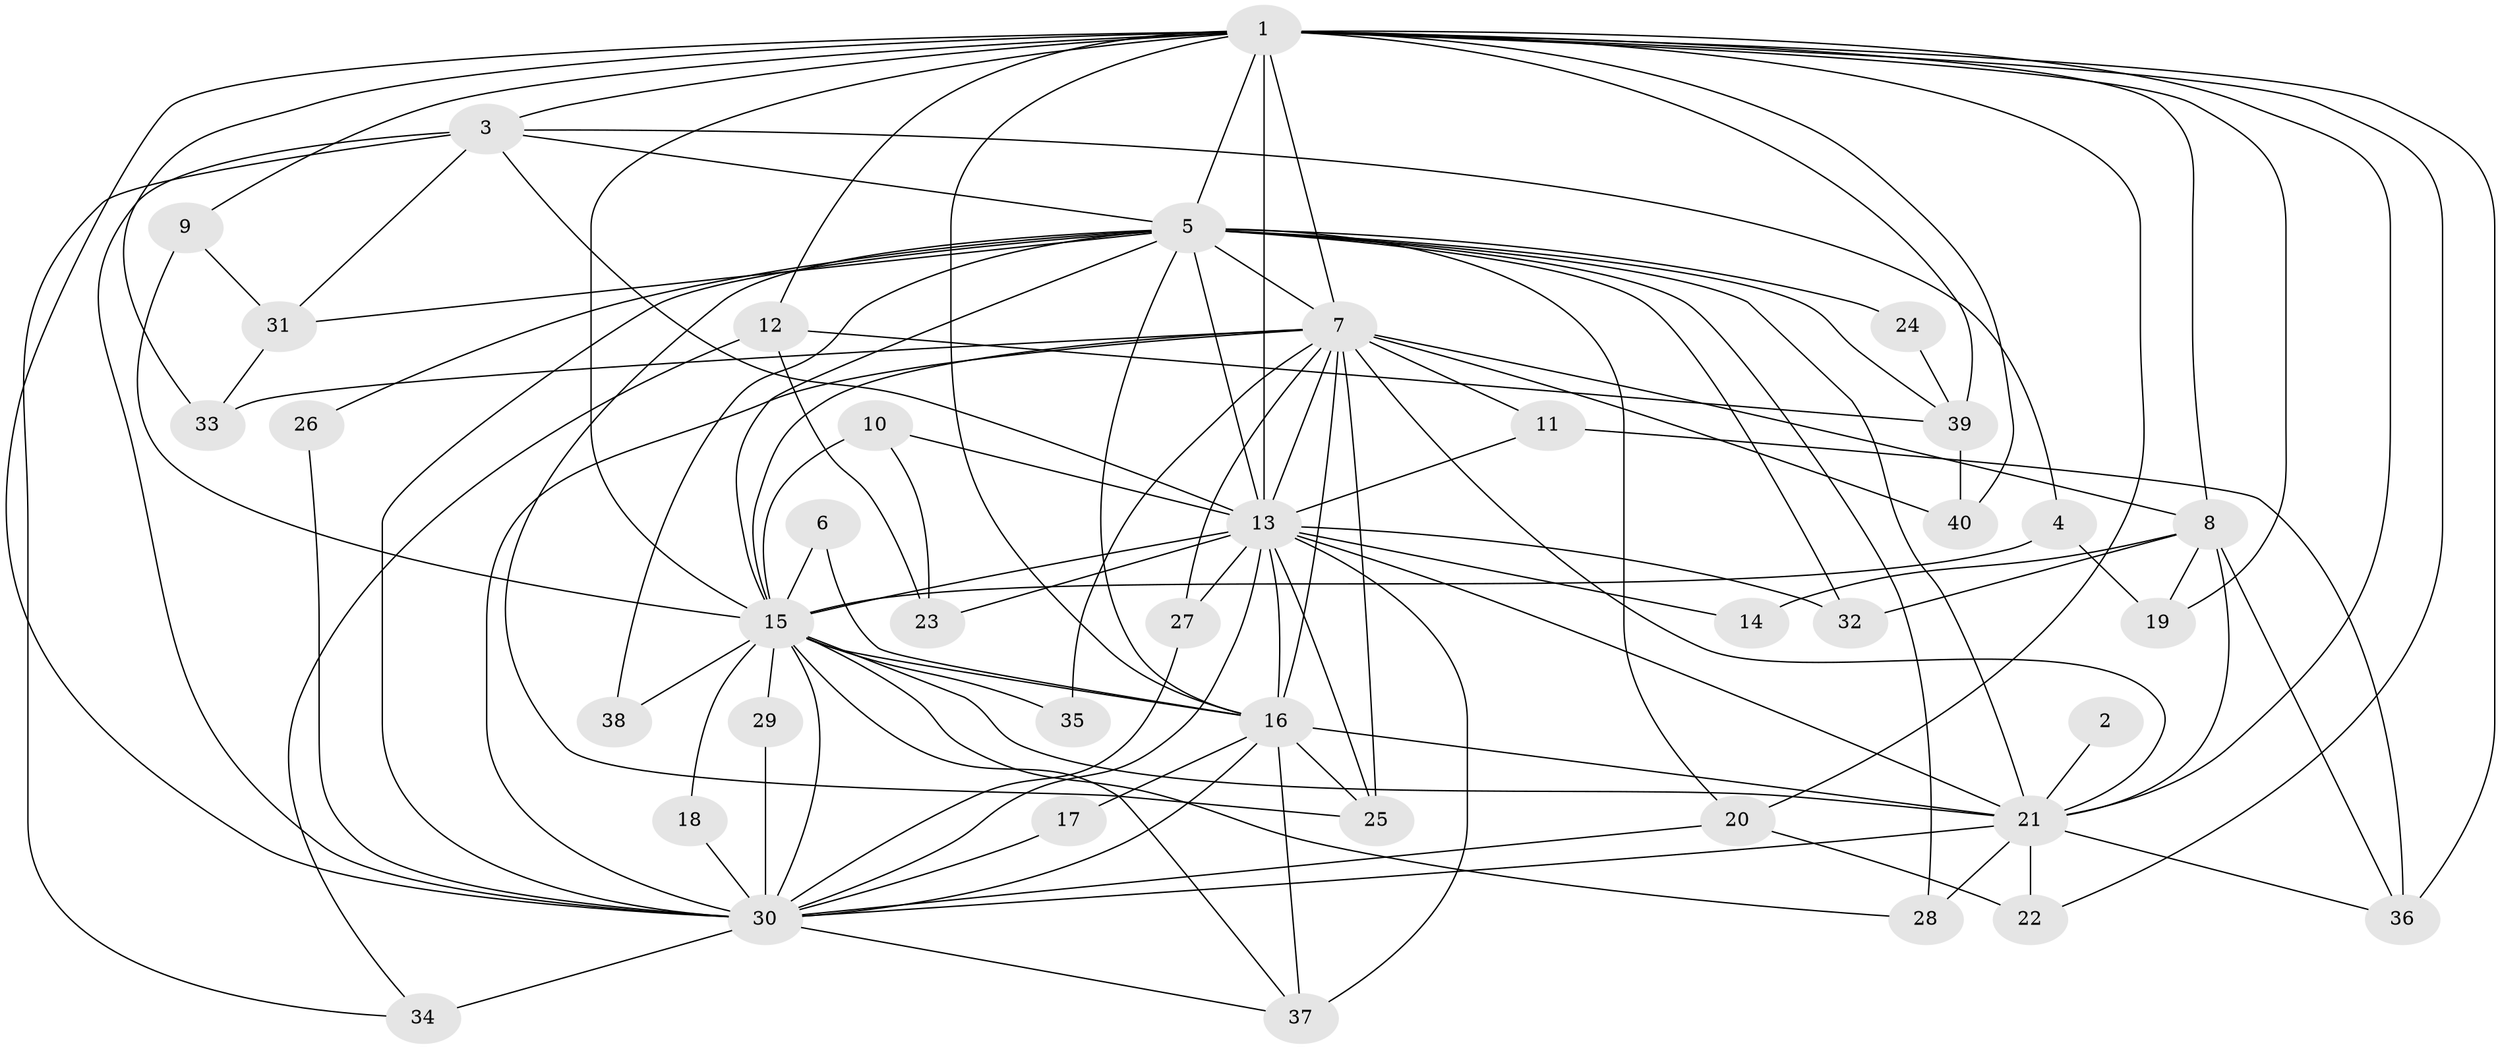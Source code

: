 // original degree distribution, {17: 0.0379746835443038, 13: 0.012658227848101266, 22: 0.02531645569620253, 24: 0.012658227848101266, 15: 0.012658227848101266, 18: 0.012658227848101266, 16: 0.012658227848101266, 4: 0.11392405063291139, 7: 0.02531645569620253, 2: 0.5189873417721519, 3: 0.20253164556962025, 5: 0.012658227848101266}
// Generated by graph-tools (version 1.1) at 2025/01/03/09/25 03:01:32]
// undirected, 40 vertices, 111 edges
graph export_dot {
graph [start="1"]
  node [color=gray90,style=filled];
  1;
  2;
  3;
  4;
  5;
  6;
  7;
  8;
  9;
  10;
  11;
  12;
  13;
  14;
  15;
  16;
  17;
  18;
  19;
  20;
  21;
  22;
  23;
  24;
  25;
  26;
  27;
  28;
  29;
  30;
  31;
  32;
  33;
  34;
  35;
  36;
  37;
  38;
  39;
  40;
  1 -- 3 [weight=1.0];
  1 -- 5 [weight=3.0];
  1 -- 7 [weight=2.0];
  1 -- 8 [weight=1.0];
  1 -- 9 [weight=1.0];
  1 -- 12 [weight=1.0];
  1 -- 13 [weight=4.0];
  1 -- 15 [weight=2.0];
  1 -- 16 [weight=2.0];
  1 -- 19 [weight=1.0];
  1 -- 20 [weight=1.0];
  1 -- 21 [weight=2.0];
  1 -- 22 [weight=1.0];
  1 -- 30 [weight=2.0];
  1 -- 33 [weight=1.0];
  1 -- 36 [weight=1.0];
  1 -- 39 [weight=1.0];
  1 -- 40 [weight=1.0];
  2 -- 21 [weight=1.0];
  3 -- 4 [weight=1.0];
  3 -- 5 [weight=1.0];
  3 -- 13 [weight=1.0];
  3 -- 30 [weight=1.0];
  3 -- 31 [weight=1.0];
  3 -- 34 [weight=1.0];
  4 -- 15 [weight=1.0];
  4 -- 19 [weight=1.0];
  5 -- 7 [weight=1.0];
  5 -- 13 [weight=2.0];
  5 -- 15 [weight=1.0];
  5 -- 16 [weight=3.0];
  5 -- 20 [weight=1.0];
  5 -- 21 [weight=1.0];
  5 -- 24 [weight=1.0];
  5 -- 25 [weight=1.0];
  5 -- 26 [weight=1.0];
  5 -- 28 [weight=1.0];
  5 -- 30 [weight=1.0];
  5 -- 31 [weight=1.0];
  5 -- 32 [weight=1.0];
  5 -- 38 [weight=1.0];
  5 -- 39 [weight=1.0];
  6 -- 15 [weight=1.0];
  6 -- 16 [weight=1.0];
  7 -- 8 [weight=1.0];
  7 -- 11 [weight=1.0];
  7 -- 13 [weight=3.0];
  7 -- 15 [weight=1.0];
  7 -- 16 [weight=1.0];
  7 -- 21 [weight=1.0];
  7 -- 25 [weight=1.0];
  7 -- 27 [weight=1.0];
  7 -- 30 [weight=2.0];
  7 -- 33 [weight=1.0];
  7 -- 35 [weight=1.0];
  7 -- 40 [weight=1.0];
  8 -- 14 [weight=1.0];
  8 -- 19 [weight=1.0];
  8 -- 21 [weight=1.0];
  8 -- 32 [weight=1.0];
  8 -- 36 [weight=1.0];
  9 -- 15 [weight=2.0];
  9 -- 31 [weight=1.0];
  10 -- 13 [weight=1.0];
  10 -- 15 [weight=1.0];
  10 -- 23 [weight=1.0];
  11 -- 13 [weight=1.0];
  11 -- 36 [weight=1.0];
  12 -- 23 [weight=1.0];
  12 -- 34 [weight=1.0];
  12 -- 39 [weight=1.0];
  13 -- 14 [weight=1.0];
  13 -- 15 [weight=5.0];
  13 -- 16 [weight=3.0];
  13 -- 21 [weight=2.0];
  13 -- 23 [weight=1.0];
  13 -- 25 [weight=1.0];
  13 -- 27 [weight=1.0];
  13 -- 30 [weight=2.0];
  13 -- 32 [weight=1.0];
  13 -- 37 [weight=2.0];
  15 -- 16 [weight=1.0];
  15 -- 18 [weight=1.0];
  15 -- 21 [weight=1.0];
  15 -- 28 [weight=1.0];
  15 -- 29 [weight=1.0];
  15 -- 30 [weight=1.0];
  15 -- 35 [weight=1.0];
  15 -- 37 [weight=1.0];
  15 -- 38 [weight=1.0];
  16 -- 17 [weight=1.0];
  16 -- 21 [weight=1.0];
  16 -- 25 [weight=1.0];
  16 -- 30 [weight=2.0];
  16 -- 37 [weight=1.0];
  17 -- 30 [weight=1.0];
  18 -- 30 [weight=1.0];
  20 -- 22 [weight=1.0];
  20 -- 30 [weight=1.0];
  21 -- 22 [weight=1.0];
  21 -- 28 [weight=1.0];
  21 -- 30 [weight=1.0];
  21 -- 36 [weight=1.0];
  24 -- 39 [weight=1.0];
  26 -- 30 [weight=1.0];
  27 -- 30 [weight=1.0];
  29 -- 30 [weight=1.0];
  30 -- 34 [weight=2.0];
  30 -- 37 [weight=1.0];
  31 -- 33 [weight=1.0];
  39 -- 40 [weight=1.0];
}
